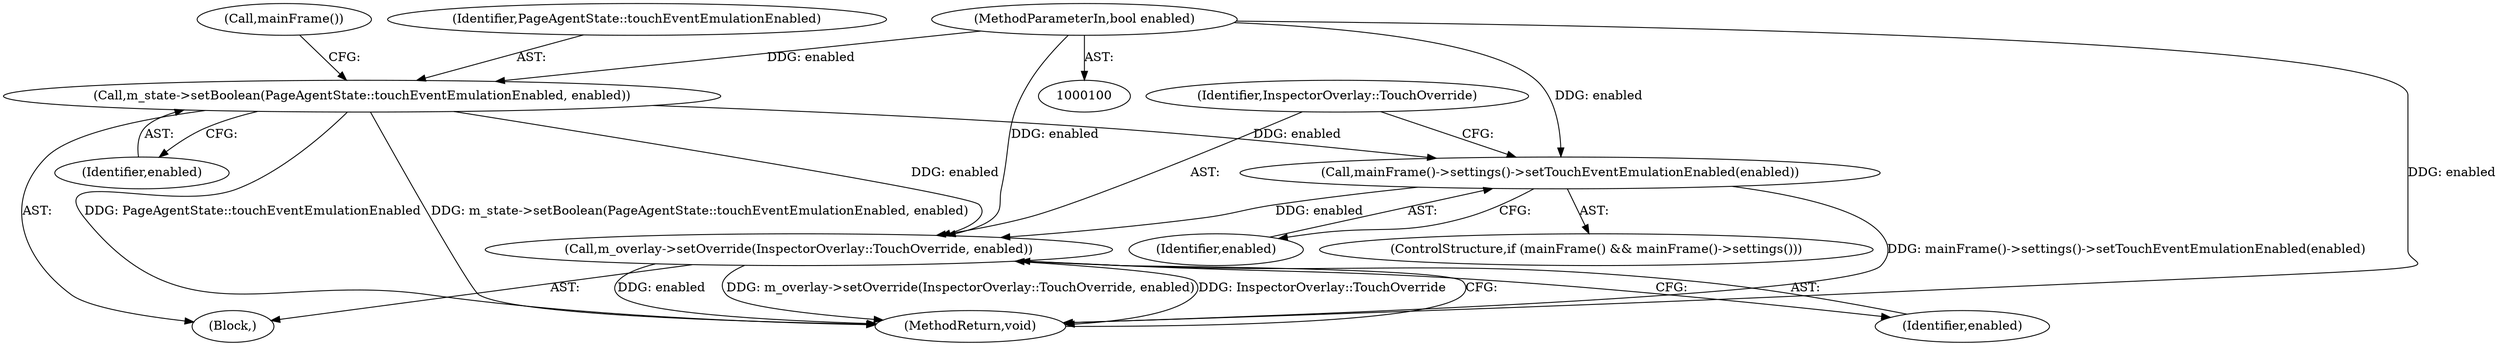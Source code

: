 digraph "1_Chrome_d4cd2b2c0953ad7e9fa988c234eb9361be80fe81_16@API" {
"1000110" [label="(Call,mainFrame()->settings()->setTouchEventEmulationEnabled(enabled))"];
"1000103" [label="(Call,m_state->setBoolean(PageAgentState::touchEventEmulationEnabled, enabled))"];
"1000101" [label="(MethodParameterIn,bool enabled)"];
"1000112" [label="(Call,m_overlay->setOverride(InspectorOverlay::TouchOverride, enabled))"];
"1000114" [label="(Identifier,enabled)"];
"1000106" [label="(ControlStructure,if (mainFrame() && mainFrame()->settings()))"];
"1000105" [label="(Identifier,enabled)"];
"1000101" [label="(MethodParameterIn,bool enabled)"];
"1000113" [label="(Identifier,InspectorOverlay::TouchOverride)"];
"1000104" [label="(Identifier,PageAgentState::touchEventEmulationEnabled)"];
"1000108" [label="(Call,mainFrame())"];
"1000103" [label="(Call,m_state->setBoolean(PageAgentState::touchEventEmulationEnabled, enabled))"];
"1000110" [label="(Call,mainFrame()->settings()->setTouchEventEmulationEnabled(enabled))"];
"1000112" [label="(Call,m_overlay->setOverride(InspectorOverlay::TouchOverride, enabled))"];
"1000102" [label="(Block,)"];
"1000111" [label="(Identifier,enabled)"];
"1000115" [label="(MethodReturn,void)"];
"1000110" -> "1000106"  [label="AST: "];
"1000110" -> "1000111"  [label="CFG: "];
"1000111" -> "1000110"  [label="AST: "];
"1000113" -> "1000110"  [label="CFG: "];
"1000110" -> "1000115"  [label="DDG: mainFrame()->settings()->setTouchEventEmulationEnabled(enabled)"];
"1000103" -> "1000110"  [label="DDG: enabled"];
"1000101" -> "1000110"  [label="DDG: enabled"];
"1000110" -> "1000112"  [label="DDG: enabled"];
"1000103" -> "1000102"  [label="AST: "];
"1000103" -> "1000105"  [label="CFG: "];
"1000104" -> "1000103"  [label="AST: "];
"1000105" -> "1000103"  [label="AST: "];
"1000108" -> "1000103"  [label="CFG: "];
"1000103" -> "1000115"  [label="DDG: PageAgentState::touchEventEmulationEnabled"];
"1000103" -> "1000115"  [label="DDG: m_state->setBoolean(PageAgentState::touchEventEmulationEnabled, enabled)"];
"1000101" -> "1000103"  [label="DDG: enabled"];
"1000103" -> "1000112"  [label="DDG: enabled"];
"1000101" -> "1000100"  [label="AST: "];
"1000101" -> "1000115"  [label="DDG: enabled"];
"1000101" -> "1000112"  [label="DDG: enabled"];
"1000112" -> "1000102"  [label="AST: "];
"1000112" -> "1000114"  [label="CFG: "];
"1000113" -> "1000112"  [label="AST: "];
"1000114" -> "1000112"  [label="AST: "];
"1000115" -> "1000112"  [label="CFG: "];
"1000112" -> "1000115"  [label="DDG: enabled"];
"1000112" -> "1000115"  [label="DDG: m_overlay->setOverride(InspectorOverlay::TouchOverride, enabled)"];
"1000112" -> "1000115"  [label="DDG: InspectorOverlay::TouchOverride"];
}
